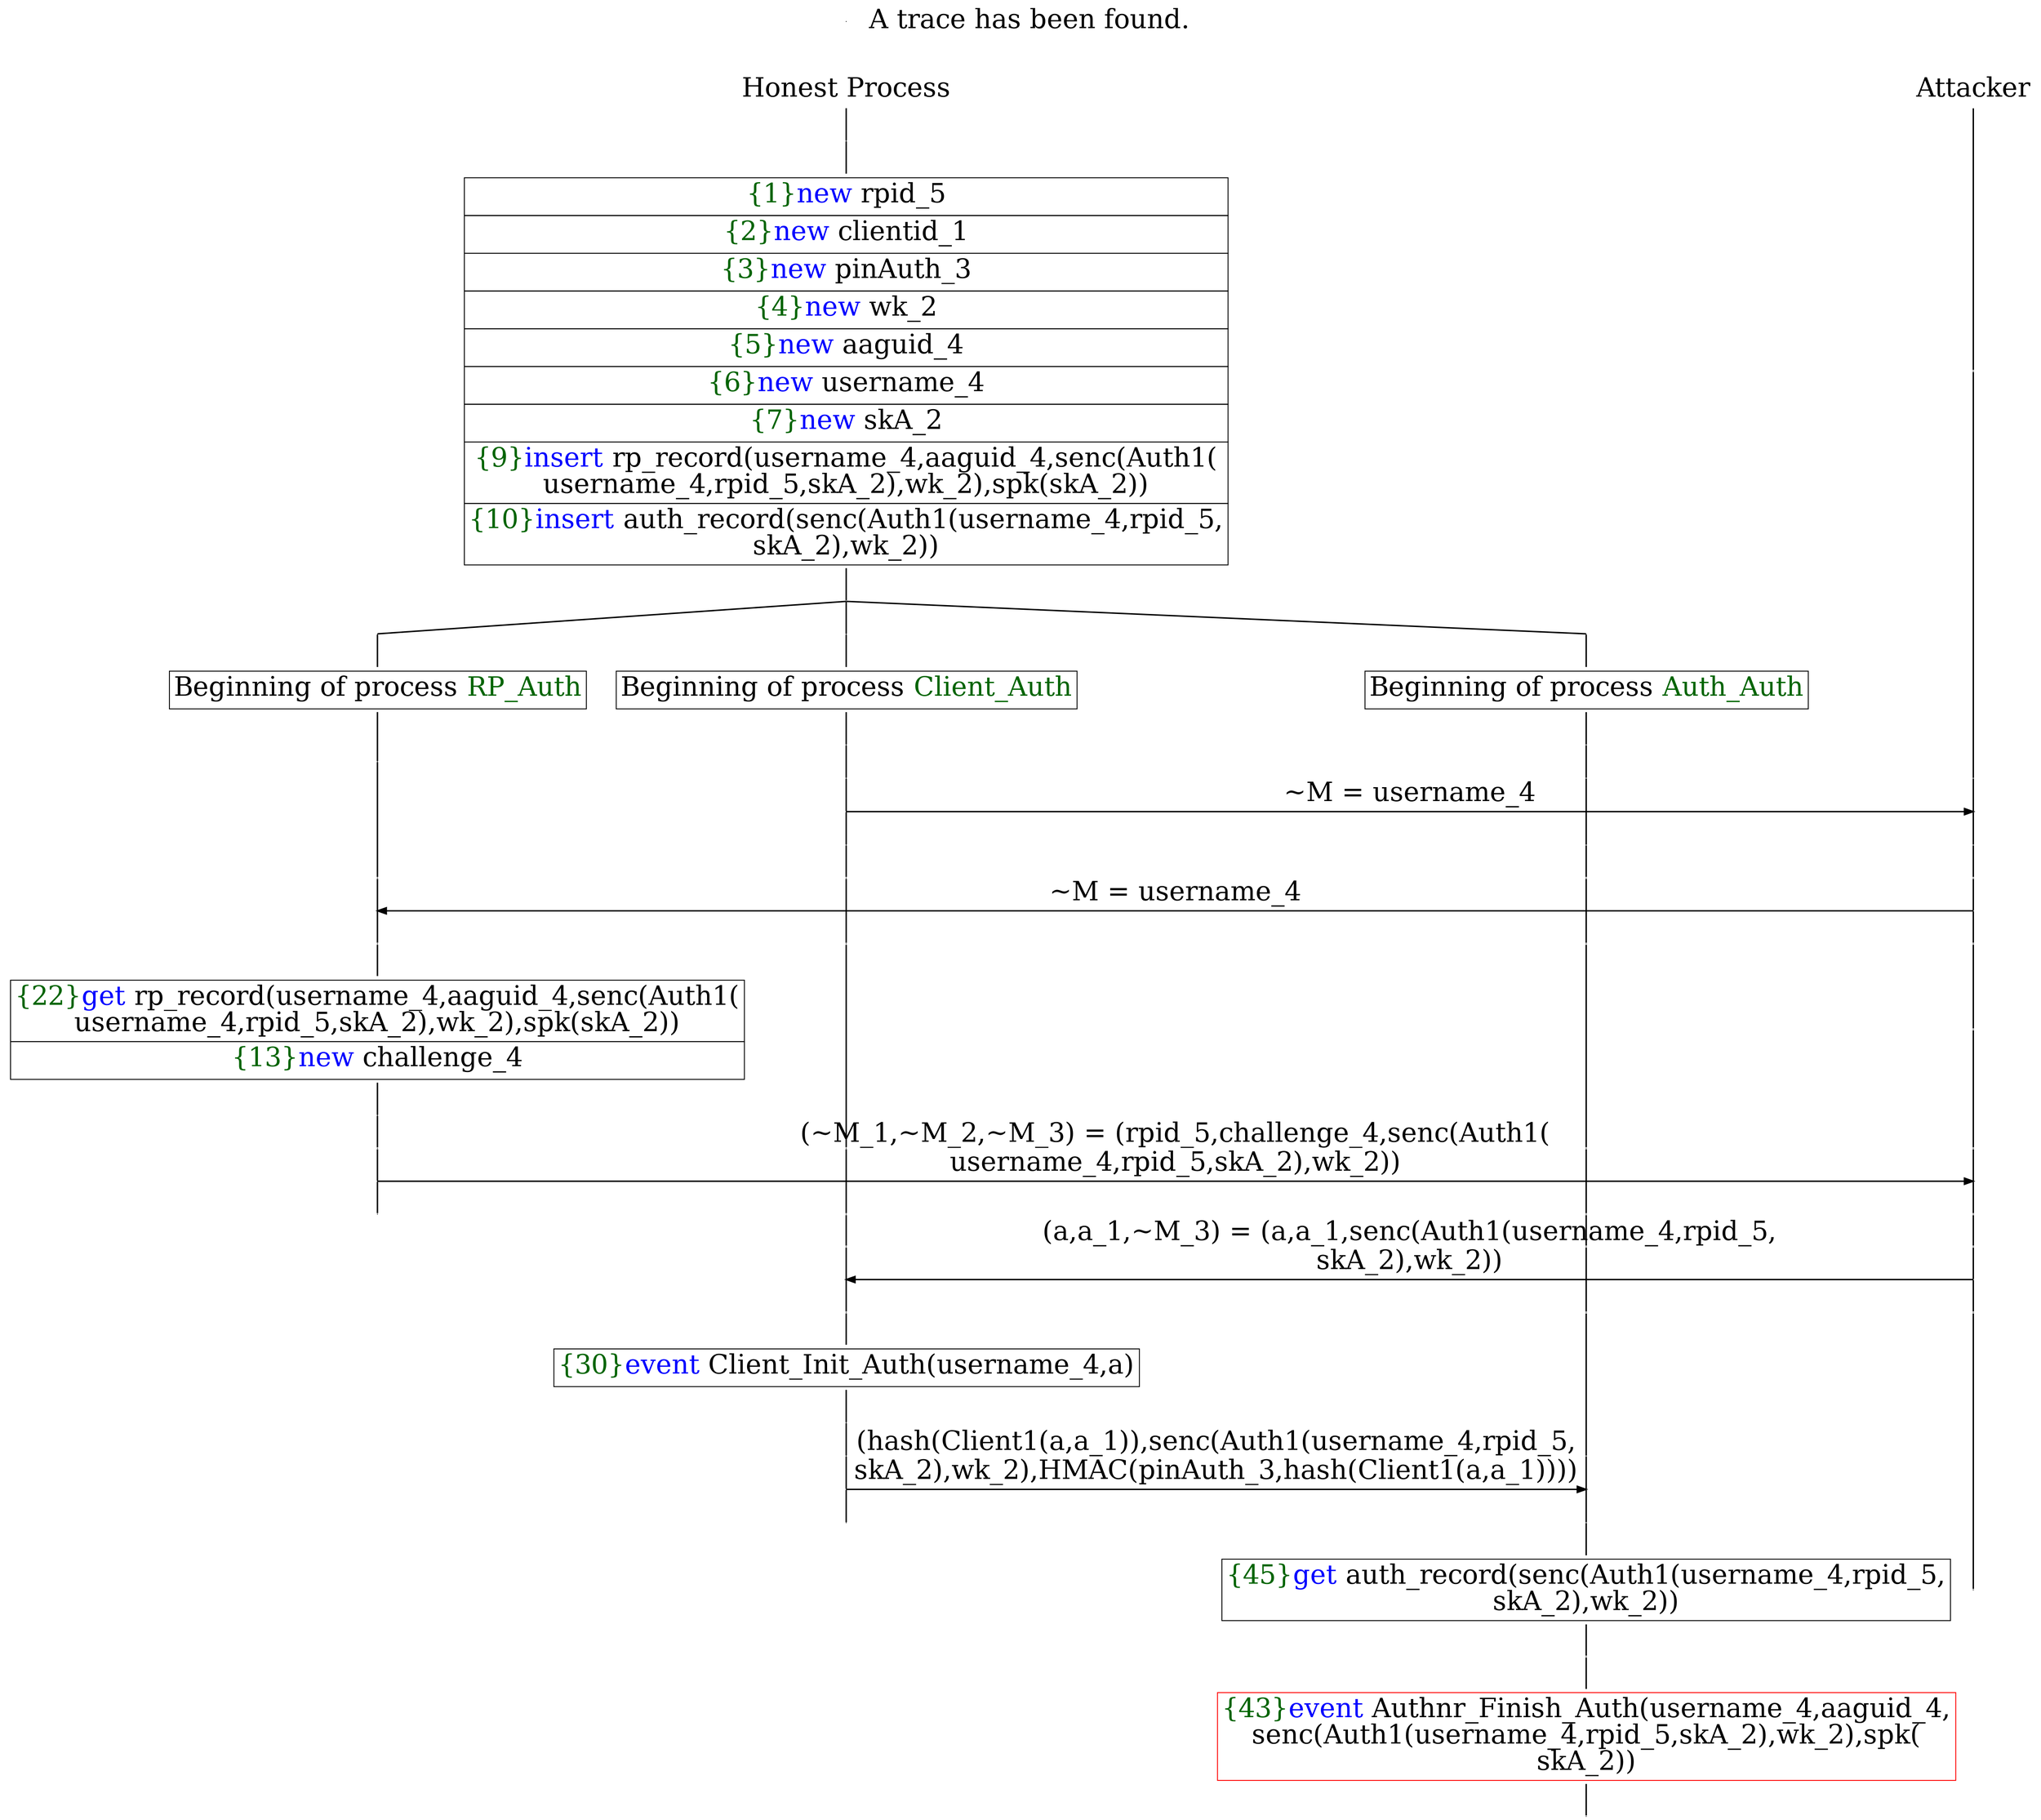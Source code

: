 digraph {
graph [ordering = out]
edge [arrowhead = none, penwidth = 1.6, fontsize = 30]
node [shape = point, width = 0, height = 0, fontsize = 30]
Trace<br/>
[label = <A trace has been found.<br/>
>, shape = plaintext]
P0__0 [label = "Honest Process", shape = plaintext]
P__0 [label = "Attacker", shape = plaintext]
Trace -> P0__0 [label = "", style = invisible, weight = 100]{rank = same; P0__0 P__0}
P0__0 -> P0__1 [label = <>, weight = 100]
P0__1 -> P0__2 [label = <>, weight = 100]
P0__2 [shape = plaintext, label = <<TABLE BORDER="0" CELLBORDER="1" CELLSPACING="0" CELLPADDING="4"> <TR><TD><FONT COLOR="darkgreen">{1}</FONT><FONT COLOR="blue">new </FONT>rpid_5</TD></TR><TR><TD><FONT COLOR="darkgreen">{2}</FONT><FONT COLOR="blue">new </FONT>clientid_1</TD></TR><TR><TD><FONT COLOR="darkgreen">{3}</FONT><FONT COLOR="blue">new </FONT>pinAuth_3</TD></TR><TR><TD><FONT COLOR="darkgreen">{4}</FONT><FONT COLOR="blue">new </FONT>wk_2</TD></TR><TR><TD><FONT COLOR="darkgreen">{5}</FONT><FONT COLOR="blue">new </FONT>aaguid_4</TD></TR><TR><TD><FONT COLOR="darkgreen">{6}</FONT><FONT COLOR="blue">new </FONT>username_4</TD></TR><TR><TD><FONT COLOR="darkgreen">{7}</FONT><FONT COLOR="blue">new </FONT>skA_2</TD></TR><TR><TD><FONT COLOR="darkgreen">{9}</FONT><FONT COLOR="blue">insert </FONT>rp_record(username_4,aaguid_4,senc(Auth1(<br/>
username_4,rpid_5,skA_2),wk_2),spk(skA_2))</TD></TR><TR><TD><FONT COLOR="darkgreen">{10}</FONT><FONT COLOR="blue">insert </FONT>auth_record(senc(Auth1(username_4,rpid_5,<br/>
skA_2),wk_2))</TD></TR></TABLE>>]
P0__2 -> P0__3 [label = <>, weight = 100]
P__0 -> P__1 [label = <>, weight = 100]
{rank = same; P__1 P0__2}
/*RPar */
P0__3 -> P0_2__3 [label = <>]
P0__3 -> P0_1__3 [label = <>]
P0__3 -> P0_0__3 [label = <>]
P0__3 [label = "", fixedsize = false, width = 0, height = 0, shape = none]
{rank = same; P0_0__3 P0_1__3 P0_2__3}
P0_0__3 -> P0_0__4 [label = <>, weight = 100]
P0_0__4 [shape = plaintext, label = <<TABLE BORDER="0" CELLBORDER="1" CELLSPACING="0" CELLPADDING="4"> <TR><TD>Beginning of process <FONT COLOR="darkgreen">Auth_Auth</FONT></TD></TR></TABLE>>]
P0_0__4 -> P0_0__5 [label = <>, weight = 100]
P0_1__3 -> P0_1__4 [label = <>, weight = 100]
P0_1__4 [shape = plaintext, label = <<TABLE BORDER="0" CELLBORDER="1" CELLSPACING="0" CELLPADDING="4"> <TR><TD>Beginning of process <FONT COLOR="darkgreen">Client_Auth</FONT></TD></TR></TABLE>>]
P0_1__4 -> P0_1__5 [label = <>, weight = 100]
P0_1__5 -> P0_1__6 [label = <>, weight = 100]
P0_0__5 -> P0_0__6 [label = <>, weight = 100]
P__1 -> P__2 [label = <>, weight = 100]
{rank = same; P__2 P0_0__6 P0_1__6}
P0_1__6 -> P0_1__7 [label = <>, weight = 100]
P__2 -> P__3 [label = <>, weight = 100]
{rank = same; P__3 P0_1__7}
P0_1__7 -> P__3 [label = <~M = username_4>, arrowhead = normal]
P0_1__7 -> P0_1__8 [label = <>, weight = 100]
P0_0__6 -> P0_0__7 [label = <>, weight = 100]
P__3 -> P__4 [label = <>, weight = 100]
{rank = same; P__4 P0_0__7 P0_1__8}
P0_2__3 -> P0_2__4 [label = <>, weight = 100]
P0_2__4 [shape = plaintext, label = <<TABLE BORDER="0" CELLBORDER="1" CELLSPACING="0" CELLPADDING="4"> <TR><TD>Beginning of process <FONT COLOR="darkgreen">RP_Auth</FONT></TD></TR></TABLE>>]
P0_2__4 -> P0_2__5 [label = <>, weight = 100]
P0_2__5 -> P0_2__6 [label = <>, weight = 100]
P0_1__8 -> P0_1__9 [label = <>, weight = 100]
P0_0__7 -> P0_0__8 [label = <>, weight = 100]
P__4 -> P__5 [label = <>, weight = 100]
{rank = same; P__5 P0_0__8 P0_1__9 P0_2__6}
P0_2__6 -> P0_2__7 [label = <>, weight = 100]
P__5 -> P__6 [label = <>, weight = 100]
{rank = same; P__6 P0_2__7}
P0_2__7 -> P__6 [label = <~M = username_4>, dir = back, arrowhead = normal]
P0_2__7 -> P0_2__8 [label = <>, weight = 100]
P0_1__9 -> P0_1__10 [label = <>, weight = 100]
P0_0__8 -> P0_0__9 [label = <>, weight = 100]
P__6 -> P__7 [label = <>, weight = 100]
{rank = same; P__7 P0_0__9 P0_1__10 P0_2__8}
P0_2__8 -> P0_2__9 [label = <>, weight = 100]
P0_2__9 [shape = plaintext, label = <<TABLE BORDER="0" CELLBORDER="1" CELLSPACING="0" CELLPADDING="4"> <TR><TD><FONT COLOR="darkgreen">{22}</FONT><FONT COLOR="blue">get </FONT>rp_record(username_4,aaguid_4,senc(Auth1(<br/>
username_4,rpid_5,skA_2),wk_2),spk(skA_2))</TD></TR><TR><TD><FONT COLOR="darkgreen">{13}</FONT><FONT COLOR="blue">new </FONT>challenge_4</TD></TR></TABLE>>]
P0_2__9 -> P0_2__10 [label = <>, weight = 100]
P__7 -> P__8 [label = <>, weight = 100]
{rank = same; P__8 P0_2__9}
P0_2__10 -> P0_2__11 [label = <>, weight = 100]
P0_1__10 -> P0_1__11 [label = <>, weight = 100]
P0_0__9 -> P0_0__10 [label = <>, weight = 100]
P__8 -> P__9 [label = <>, weight = 100]
{rank = same; P__9 P0_0__10 P0_1__11 P0_2__11}
P0_2__11 -> P0_2__12 [label = <>, weight = 100]
P__9 -> P__10 [label = <>, weight = 100]
{rank = same; P__10 P0_2__12}
P0_2__12 -> P__10 [label = <(~M_1,~M_2,~M_3) = (rpid_5,challenge_4,senc(Auth1(<br/>
username_4,rpid_5,skA_2),wk_2))>, arrowhead = normal]
P0_2__12 -> P0_2__13 [label = <>, weight = 100]
P0_1__11 -> P0_1__12 [label = <>, weight = 100]
P0_0__10 -> P0_0__11 [label = <>, weight = 100]
P__10 -> P__11 [label = <>, weight = 100]
{rank = same; P__11 P0_0__11 P0_1__12 P0_2__13}
P0_1__12 -> P0_1__13 [label = <>, weight = 100]
P0_0__11 -> P0_0__12 [label = <>, weight = 100]
P__11 -> P__12 [label = <>, weight = 100]
{rank = same; P__12 P0_0__12 P0_1__13}
P0_1__13 -> P0_1__14 [label = <>, weight = 100]
P__12 -> P__13 [label = <>, weight = 100]
{rank = same; P__13 P0_1__14}
P0_1__14 -> P__13 [label = <(a,a_1,~M_3) = (a,a_1,senc(Auth1(username_4,rpid_5,<br/>
skA_2),wk_2))>, dir = back, arrowhead = normal]
P0_1__14 -> P0_1__15 [label = <>, weight = 100]
P0_0__12 -> P0_0__13 [label = <>, weight = 100]
P__13 -> P__14 [label = <>, weight = 100]
{rank = same; P__14 P0_0__13 P0_1__15}
P0_1__15 -> P0_1__16 [label = <>, weight = 100]
P0_1__16 [shape = plaintext, label = <<TABLE BORDER="0" CELLBORDER="1" CELLSPACING="0" CELLPADDING="4"> <TR><TD><FONT COLOR="darkgreen">{30}</FONT><FONT COLOR="blue">event</FONT> Client_Init_Auth(username_4,a)</TD></TR></TABLE>>]
P0_1__16 -> P0_1__17 [label = <>, weight = 100]
P0_1__17 -> P0_1__18 [label = <>, weight = 100]
P0_0__13 -> P0_0__14 [label = <>, weight = 100]
{rank = same; P0_0__14 P0_1__18}
P0_1__18 -> P0_1__19 [label = <>, weight = 100]
P0_0__14 -> P0_0__15 [label = <>, weight = 100]
{rank = same; P0_0__15 P0_1__19}
P0_1__19 -> P0_0__15 [label = <(hash(Client1(a,a_1)),senc(Auth1(username_4,rpid_5,<br/>
skA_2),wk_2),HMAC(pinAuth_3,hash(Client1(a,a_1))))>, arrowhead = normal]
P0_1__19 -> P0_1__20 [label = <>, weight = 100]
P0_0__15 -> P0_0__16 [label = <>, weight = 100]
{rank = same; P0_0__16 P0_1__20}
P0_0__16 -> P0_0__17 [label = <>, weight = 100]
P0_0__17 [shape = plaintext, label = <<TABLE BORDER="0" CELLBORDER="1" CELLSPACING="0" CELLPADDING="4"> <TR><TD><FONT COLOR="darkgreen">{45}</FONT><FONT COLOR="blue">get </FONT>auth_record(senc(Auth1(username_4,rpid_5,<br/>
skA_2),wk_2))</TD></TR></TABLE>>]
P0_0__17 -> P0_0__18 [label = <>, weight = 100]
P__14 -> P__15 [label = <>, weight = 100]
{rank = same; P__15 P0_0__17}
P0_0__18 -> P0_0__19 [label = <>, weight = 100]
P0_0__19 [color = red, shape = plaintext, label = <<TABLE BORDER="0" CELLBORDER="1" CELLSPACING="0" CELLPADDING="4"> <TR><TD><FONT COLOR="darkgreen">{43}</FONT><FONT COLOR="blue">event</FONT> Authnr_Finish_Auth(username_4,aaguid_4,<br/>
senc(Auth1(username_4,rpid_5,skA_2),wk_2),spk(<br/>
skA_2))</TD></TR></TABLE>>]
P0_0__19 -> P0_0__20 [label = <>, weight = 100]
}